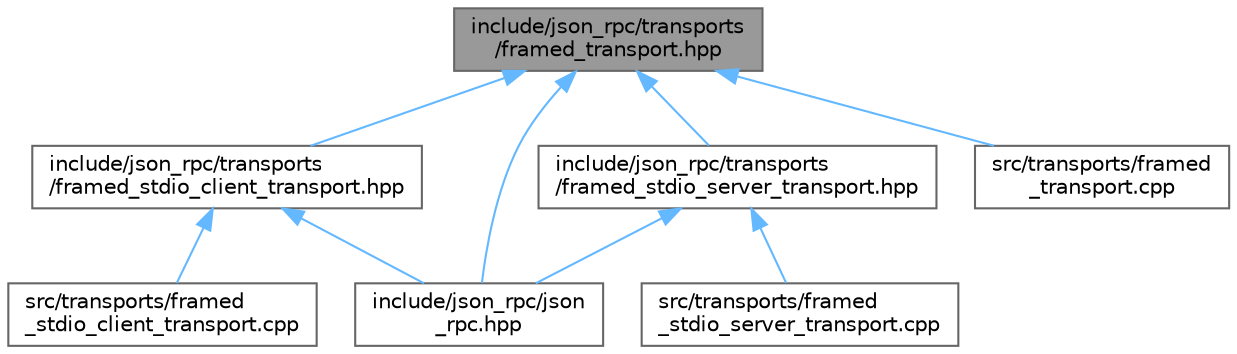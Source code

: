digraph "include/json_rpc/transports/framed_transport.hpp"
{
 // LATEX_PDF_SIZE
  bgcolor="transparent";
  edge [fontname=Helvetica,fontsize=10,labelfontname=Helvetica,labelfontsize=10];
  node [fontname=Helvetica,fontsize=10,shape=box,height=0.2,width=0.4];
  Node1 [id="Node000001",label="include/json_rpc/transports\l/framed_transport.hpp",height=0.2,width=0.4,color="gray40", fillcolor="grey60", style="filled", fontcolor="black",tooltip=" "];
  Node1 -> Node2 [id="edge1_Node000001_Node000002",dir="back",color="steelblue1",style="solid",tooltip=" "];
  Node2 [id="Node000002",label="include/json_rpc/json\l_rpc.hpp",height=0.2,width=0.4,color="grey40", fillcolor="white", style="filled",URL="$json__rpc_8hpp.html",tooltip=" "];
  Node1 -> Node3 [id="edge2_Node000001_Node000003",dir="back",color="steelblue1",style="solid",tooltip=" "];
  Node3 [id="Node000003",label="include/json_rpc/transports\l/framed_stdio_client_transport.hpp",height=0.2,width=0.4,color="grey40", fillcolor="white", style="filled",URL="$framed__stdio__client__transport_8hpp.html",tooltip=" "];
  Node3 -> Node2 [id="edge3_Node000003_Node000002",dir="back",color="steelblue1",style="solid",tooltip=" "];
  Node3 -> Node4 [id="edge4_Node000003_Node000004",dir="back",color="steelblue1",style="solid",tooltip=" "];
  Node4 [id="Node000004",label="src/transports/framed\l_stdio_client_transport.cpp",height=0.2,width=0.4,color="grey40", fillcolor="white", style="filled",URL="$framed__stdio__client__transport_8cpp.html",tooltip=" "];
  Node1 -> Node5 [id="edge5_Node000001_Node000005",dir="back",color="steelblue1",style="solid",tooltip=" "];
  Node5 [id="Node000005",label="include/json_rpc/transports\l/framed_stdio_server_transport.hpp",height=0.2,width=0.4,color="grey40", fillcolor="white", style="filled",URL="$framed__stdio__server__transport_8hpp.html",tooltip=" "];
  Node5 -> Node2 [id="edge6_Node000005_Node000002",dir="back",color="steelblue1",style="solid",tooltip=" "];
  Node5 -> Node6 [id="edge7_Node000005_Node000006",dir="back",color="steelblue1",style="solid",tooltip=" "];
  Node6 [id="Node000006",label="src/transports/framed\l_stdio_server_transport.cpp",height=0.2,width=0.4,color="grey40", fillcolor="white", style="filled",URL="$framed__stdio__server__transport_8cpp.html",tooltip=" "];
  Node1 -> Node7 [id="edge8_Node000001_Node000007",dir="back",color="steelblue1",style="solid",tooltip=" "];
  Node7 [id="Node000007",label="src/transports/framed\l_transport.cpp",height=0.2,width=0.4,color="grey40", fillcolor="white", style="filled",URL="$framed__transport_8cpp.html",tooltip=" "];
}
